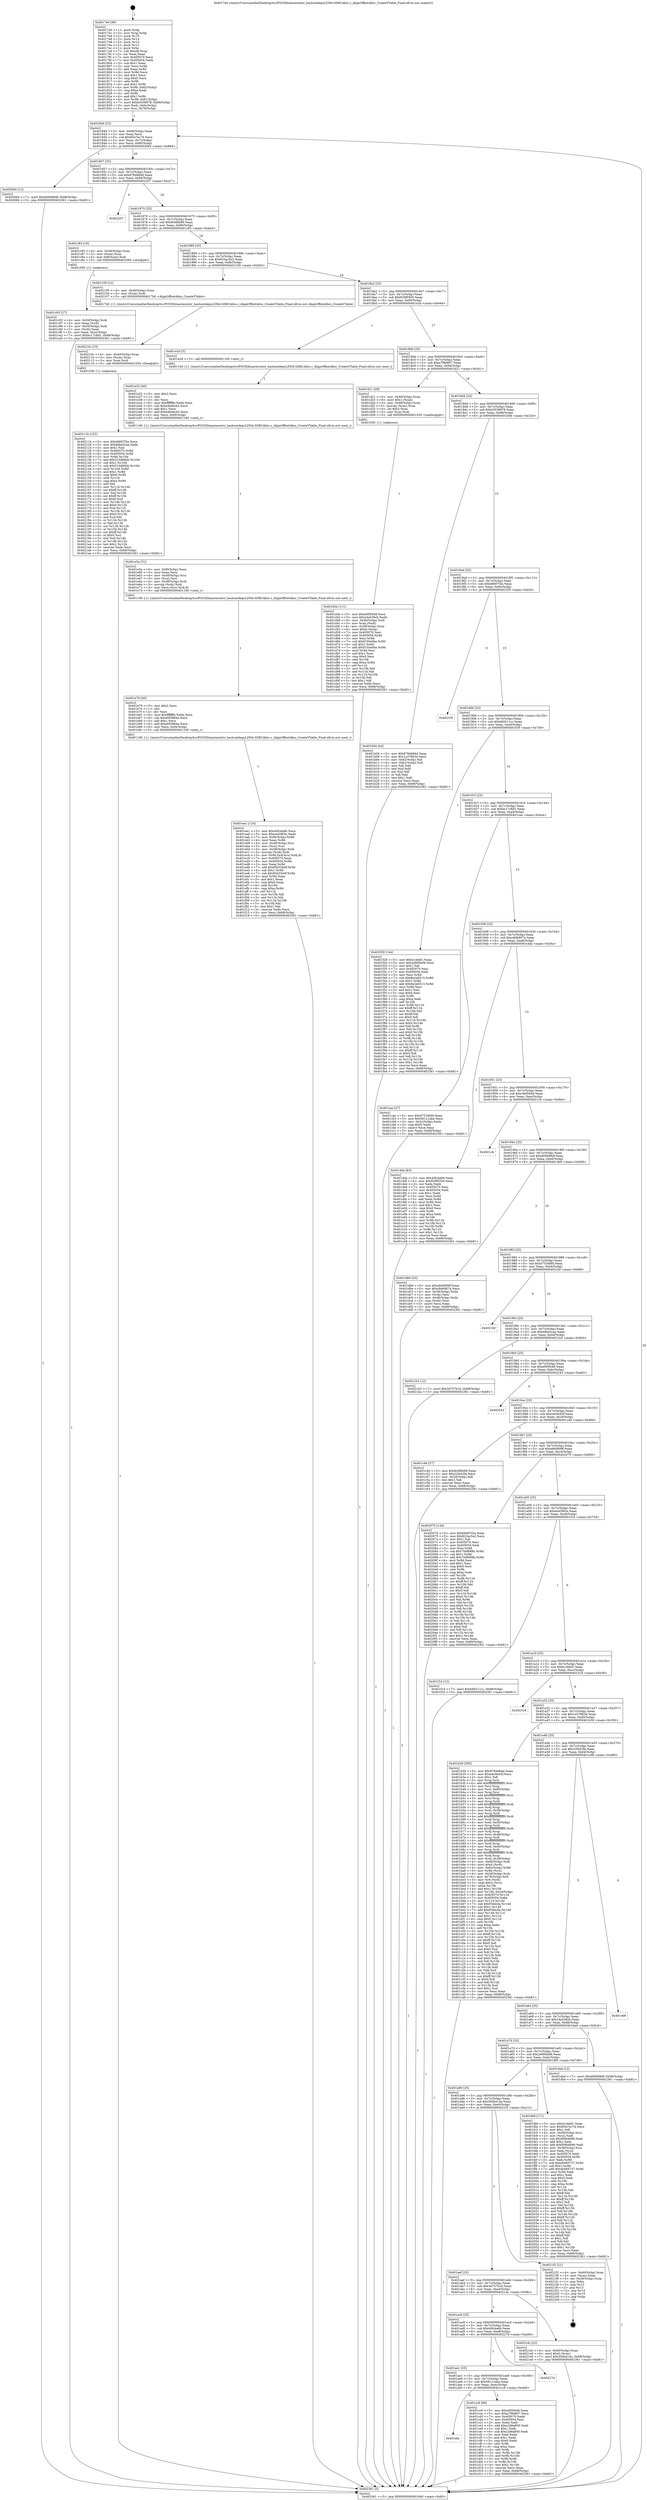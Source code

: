 digraph "0x4017e0" {
  label = "0x4017e0 (/mnt/c/Users/mathe/Desktop/tcc/POCII/binaries/extr_hashcatdepsLZMA-SDKCAlloc.c_AlignOffsetAlloc_CreateVTable_Final-ollvm.out::main(0))"
  labelloc = "t"
  node[shape=record]

  Entry [label="",width=0.3,height=0.3,shape=circle,fillcolor=black,style=filled]
  "0x401840" [label="{
     0x401840 [23]\l
     | [instrs]\l
     &nbsp;&nbsp;0x401840 \<+3\>: mov -0x68(%rbp),%eax\l
     &nbsp;&nbsp;0x401843 \<+2\>: mov %eax,%ecx\l
     &nbsp;&nbsp;0x401845 \<+6\>: sub $0x85e7ec7d,%ecx\l
     &nbsp;&nbsp;0x40184b \<+3\>: mov %eax,-0x7c(%rbp)\l
     &nbsp;&nbsp;0x40184e \<+3\>: mov %ecx,-0x80(%rbp)\l
     &nbsp;&nbsp;0x401851 \<+6\>: je 0000000000402064 \<main+0x884\>\l
  }"]
  "0x402064" [label="{
     0x402064 [12]\l
     | [instrs]\l
     &nbsp;&nbsp;0x402064 \<+7\>: movl $0xd09499df,-0x68(%rbp)\l
     &nbsp;&nbsp;0x40206b \<+5\>: jmp 0000000000402361 \<main+0xb81\>\l
  }"]
  "0x401857" [label="{
     0x401857 [25]\l
     | [instrs]\l
     &nbsp;&nbsp;0x401857 \<+5\>: jmp 000000000040185c \<main+0x7c\>\l
     &nbsp;&nbsp;0x40185c \<+3\>: mov -0x7c(%rbp),%eax\l
     &nbsp;&nbsp;0x40185f \<+5\>: sub $0x8784684d,%eax\l
     &nbsp;&nbsp;0x401864 \<+6\>: mov %eax,-0x84(%rbp)\l
     &nbsp;&nbsp;0x40186a \<+6\>: je 0000000000402207 \<main+0xa27\>\l
  }"]
  Exit [label="",width=0.3,height=0.3,shape=circle,fillcolor=black,style=filled,peripheries=2]
  "0x402207" [label="{
     0x402207\l
  }", style=dashed]
  "0x401870" [label="{
     0x401870 [25]\l
     | [instrs]\l
     &nbsp;&nbsp;0x401870 \<+5\>: jmp 0000000000401875 \<main+0x95\>\l
     &nbsp;&nbsp;0x401875 \<+3\>: mov -0x7c(%rbp),%eax\l
     &nbsp;&nbsp;0x401878 \<+5\>: sub $0x8c08fb99,%eax\l
     &nbsp;&nbsp;0x40187d \<+6\>: mov %eax,-0x88(%rbp)\l
     &nbsp;&nbsp;0x401883 \<+6\>: je 0000000000401c83 \<main+0x4a3\>\l
  }"]
  "0x40211b" [label="{
     0x40211b [152]\l
     | [instrs]\l
     &nbsp;&nbsp;0x40211b \<+5\>: mov $0xb6697f2e,%ecx\l
     &nbsp;&nbsp;0x402120 \<+5\>: mov $0xddbe5caa,%edx\l
     &nbsp;&nbsp;0x402125 \<+3\>: mov $0x1,%sil\l
     &nbsp;&nbsp;0x402128 \<+8\>: mov 0x405070,%r8d\l
     &nbsp;&nbsp;0x402130 \<+8\>: mov 0x405054,%r9d\l
     &nbsp;&nbsp;0x402138 \<+3\>: mov %r8d,%r10d\l
     &nbsp;&nbsp;0x40213b \<+7\>: add $0x510d66bb,%r10d\l
     &nbsp;&nbsp;0x402142 \<+4\>: sub $0x1,%r10d\l
     &nbsp;&nbsp;0x402146 \<+7\>: sub $0x510d66bb,%r10d\l
     &nbsp;&nbsp;0x40214d \<+4\>: imul %r10d,%r8d\l
     &nbsp;&nbsp;0x402151 \<+4\>: and $0x1,%r8d\l
     &nbsp;&nbsp;0x402155 \<+4\>: cmp $0x0,%r8d\l
     &nbsp;&nbsp;0x402159 \<+4\>: sete %r11b\l
     &nbsp;&nbsp;0x40215d \<+4\>: cmp $0xa,%r9d\l
     &nbsp;&nbsp;0x402161 \<+3\>: setl %bl\l
     &nbsp;&nbsp;0x402164 \<+3\>: mov %r11b,%r14b\l
     &nbsp;&nbsp;0x402167 \<+4\>: xor $0xff,%r14b\l
     &nbsp;&nbsp;0x40216b \<+3\>: mov %bl,%r15b\l
     &nbsp;&nbsp;0x40216e \<+4\>: xor $0xff,%r15b\l
     &nbsp;&nbsp;0x402172 \<+4\>: xor $0x0,%sil\l
     &nbsp;&nbsp;0x402176 \<+3\>: mov %r14b,%r12b\l
     &nbsp;&nbsp;0x402179 \<+4\>: and $0x0,%r12b\l
     &nbsp;&nbsp;0x40217d \<+3\>: and %sil,%r11b\l
     &nbsp;&nbsp;0x402180 \<+3\>: mov %r15b,%r13b\l
     &nbsp;&nbsp;0x402183 \<+4\>: and $0x0,%r13b\l
     &nbsp;&nbsp;0x402187 \<+3\>: and %sil,%bl\l
     &nbsp;&nbsp;0x40218a \<+3\>: or %r11b,%r12b\l
     &nbsp;&nbsp;0x40218d \<+3\>: or %bl,%r13b\l
     &nbsp;&nbsp;0x402190 \<+3\>: xor %r13b,%r12b\l
     &nbsp;&nbsp;0x402193 \<+3\>: or %r15b,%r14b\l
     &nbsp;&nbsp;0x402196 \<+4\>: xor $0xff,%r14b\l
     &nbsp;&nbsp;0x40219a \<+4\>: or $0x0,%sil\l
     &nbsp;&nbsp;0x40219e \<+3\>: and %sil,%r14b\l
     &nbsp;&nbsp;0x4021a1 \<+3\>: or %r14b,%r12b\l
     &nbsp;&nbsp;0x4021a4 \<+4\>: test $0x1,%r12b\l
     &nbsp;&nbsp;0x4021a8 \<+3\>: cmovne %edx,%ecx\l
     &nbsp;&nbsp;0x4021ab \<+3\>: mov %ecx,-0x68(%rbp)\l
     &nbsp;&nbsp;0x4021ae \<+5\>: jmp 0000000000402361 \<main+0xb81\>\l
  }"]
  "0x401c83" [label="{
     0x401c83 [16]\l
     | [instrs]\l
     &nbsp;&nbsp;0x401c83 \<+4\>: mov -0x58(%rbp),%rax\l
     &nbsp;&nbsp;0x401c87 \<+3\>: mov (%rax),%rax\l
     &nbsp;&nbsp;0x401c8a \<+4\>: mov 0x8(%rax),%rdi\l
     &nbsp;&nbsp;0x401c8e \<+5\>: call 0000000000401060 \<atoi@plt\>\l
     | [calls]\l
     &nbsp;&nbsp;0x401060 \{1\} (unknown)\l
  }"]
  "0x401889" [label="{
     0x401889 [25]\l
     | [instrs]\l
     &nbsp;&nbsp;0x401889 \<+5\>: jmp 000000000040188e \<main+0xae\>\l
     &nbsp;&nbsp;0x40188e \<+3\>: mov -0x7c(%rbp),%eax\l
     &nbsp;&nbsp;0x401891 \<+5\>: sub $0x922ac5a2,%eax\l
     &nbsp;&nbsp;0x401896 \<+6\>: mov %eax,-0x8c(%rbp)\l
     &nbsp;&nbsp;0x40189c \<+6\>: je 0000000000402100 \<main+0x920\>\l
  }"]
  "0x40210c" [label="{
     0x40210c [15]\l
     | [instrs]\l
     &nbsp;&nbsp;0x40210c \<+4\>: mov -0x40(%rbp),%rax\l
     &nbsp;&nbsp;0x402110 \<+3\>: mov (%rax),%rax\l
     &nbsp;&nbsp;0x402113 \<+3\>: mov %rax,%rdi\l
     &nbsp;&nbsp;0x402116 \<+5\>: call 0000000000401030 \<free@plt\>\l
     | [calls]\l
     &nbsp;&nbsp;0x401030 \{1\} (unknown)\l
  }"]
  "0x402100" [label="{
     0x402100 [12]\l
     | [instrs]\l
     &nbsp;&nbsp;0x402100 \<+4\>: mov -0x40(%rbp),%rax\l
     &nbsp;&nbsp;0x402104 \<+3\>: mov (%rax),%rdi\l
     &nbsp;&nbsp;0x402107 \<+5\>: call 00000000004017b0 \<AlignOffsetAlloc_CreateVTable\>\l
     | [calls]\l
     &nbsp;&nbsp;0x4017b0 \{1\} (/mnt/c/Users/mathe/Desktop/tcc/POCII/binaries/extr_hashcatdepsLZMA-SDKCAlloc.c_AlignOffsetAlloc_CreateVTable_Final-ollvm.out::AlignOffsetAlloc_CreateVTable)\l
  }"]
  "0x4018a2" [label="{
     0x4018a2 [25]\l
     | [instrs]\l
     &nbsp;&nbsp;0x4018a2 \<+5\>: jmp 00000000004018a7 \<main+0xc7\>\l
     &nbsp;&nbsp;0x4018a7 \<+3\>: mov -0x7c(%rbp),%eax\l
     &nbsp;&nbsp;0x4018aa \<+5\>: sub $0x929f0500,%eax\l
     &nbsp;&nbsp;0x4018af \<+6\>: mov %eax,-0x90(%rbp)\l
     &nbsp;&nbsp;0x4018b5 \<+6\>: je 0000000000401e2d \<main+0x64d\>\l
  }"]
  "0x401ea1" [label="{
     0x401ea1 [124]\l
     | [instrs]\l
     &nbsp;&nbsp;0x401ea1 \<+5\>: mov $0x40fc4a66,%ecx\l
     &nbsp;&nbsp;0x401ea6 \<+5\>: mov $0xee45f83e,%edx\l
     &nbsp;&nbsp;0x401eab \<+7\>: mov -0xf4(%rbp),%r8d\l
     &nbsp;&nbsp;0x401eb2 \<+4\>: imul %eax,%r8d\l
     &nbsp;&nbsp;0x401eb6 \<+4\>: mov -0x40(%rbp),%rsi\l
     &nbsp;&nbsp;0x401eba \<+3\>: mov (%rsi),%rsi\l
     &nbsp;&nbsp;0x401ebd \<+4\>: mov -0x38(%rbp),%rdi\l
     &nbsp;&nbsp;0x401ec1 \<+3\>: movslq (%rdi),%rdi\l
     &nbsp;&nbsp;0x401ec4 \<+5\>: mov %r8d,0x4(%rsi,%rdi,8)\l
     &nbsp;&nbsp;0x401ec9 \<+7\>: mov 0x405070,%eax\l
     &nbsp;&nbsp;0x401ed0 \<+8\>: mov 0x405054,%r8d\l
     &nbsp;&nbsp;0x401ed8 \<+3\>: mov %eax,%r9d\l
     &nbsp;&nbsp;0x401edb \<+7\>: add $0x85d33e0f,%r9d\l
     &nbsp;&nbsp;0x401ee2 \<+4\>: sub $0x1,%r9d\l
     &nbsp;&nbsp;0x401ee6 \<+7\>: sub $0x85d33e0f,%r9d\l
     &nbsp;&nbsp;0x401eed \<+4\>: imul %r9d,%eax\l
     &nbsp;&nbsp;0x401ef1 \<+3\>: and $0x1,%eax\l
     &nbsp;&nbsp;0x401ef4 \<+3\>: cmp $0x0,%eax\l
     &nbsp;&nbsp;0x401ef7 \<+4\>: sete %r10b\l
     &nbsp;&nbsp;0x401efb \<+4\>: cmp $0xa,%r8d\l
     &nbsp;&nbsp;0x401eff \<+4\>: setl %r11b\l
     &nbsp;&nbsp;0x401f03 \<+3\>: mov %r10b,%bl\l
     &nbsp;&nbsp;0x401f06 \<+3\>: and %r11b,%bl\l
     &nbsp;&nbsp;0x401f09 \<+3\>: xor %r11b,%r10b\l
     &nbsp;&nbsp;0x401f0c \<+3\>: or %r10b,%bl\l
     &nbsp;&nbsp;0x401f0f \<+3\>: test $0x1,%bl\l
     &nbsp;&nbsp;0x401f12 \<+3\>: cmovne %edx,%ecx\l
     &nbsp;&nbsp;0x401f15 \<+3\>: mov %ecx,-0x68(%rbp)\l
     &nbsp;&nbsp;0x401f18 \<+5\>: jmp 0000000000402361 \<main+0xb81\>\l
  }"]
  "0x401e2d" [label="{
     0x401e2d [5]\l
     | [instrs]\l
     &nbsp;&nbsp;0x401e2d \<+5\>: call 0000000000401160 \<next_i\>\l
     | [calls]\l
     &nbsp;&nbsp;0x401160 \{1\} (/mnt/c/Users/mathe/Desktop/tcc/POCII/binaries/extr_hashcatdepsLZMA-SDKCAlloc.c_AlignOffsetAlloc_CreateVTable_Final-ollvm.out::next_i)\l
  }"]
  "0x4018bb" [label="{
     0x4018bb [25]\l
     | [instrs]\l
     &nbsp;&nbsp;0x4018bb \<+5\>: jmp 00000000004018c0 \<main+0xe0\>\l
     &nbsp;&nbsp;0x4018c0 \<+3\>: mov -0x7c(%rbp),%eax\l
     &nbsp;&nbsp;0x4018c3 \<+5\>: sub $0xa7f9d807,%eax\l
     &nbsp;&nbsp;0x4018c8 \<+6\>: mov %eax,-0x94(%rbp)\l
     &nbsp;&nbsp;0x4018ce \<+6\>: je 0000000000401d21 \<main+0x541\>\l
  }"]
  "0x401e79" [label="{
     0x401e79 [40]\l
     | [instrs]\l
     &nbsp;&nbsp;0x401e79 \<+5\>: mov $0x2,%ecx\l
     &nbsp;&nbsp;0x401e7e \<+1\>: cltd\l
     &nbsp;&nbsp;0x401e7f \<+2\>: idiv %ecx\l
     &nbsp;&nbsp;0x401e81 \<+6\>: imul $0xfffffffe,%edx,%ecx\l
     &nbsp;&nbsp;0x401e87 \<+6\>: sub $0xef45984a,%ecx\l
     &nbsp;&nbsp;0x401e8d \<+3\>: add $0x1,%ecx\l
     &nbsp;&nbsp;0x401e90 \<+6\>: add $0xef45984a,%ecx\l
     &nbsp;&nbsp;0x401e96 \<+6\>: mov %ecx,-0xf4(%rbp)\l
     &nbsp;&nbsp;0x401e9c \<+5\>: call 0000000000401160 \<next_i\>\l
     | [calls]\l
     &nbsp;&nbsp;0x401160 \{1\} (/mnt/c/Users/mathe/Desktop/tcc/POCII/binaries/extr_hashcatdepsLZMA-SDKCAlloc.c_AlignOffsetAlloc_CreateVTable_Final-ollvm.out::next_i)\l
  }"]
  "0x401d21" [label="{
     0x401d21 [29]\l
     | [instrs]\l
     &nbsp;&nbsp;0x401d21 \<+4\>: mov -0x48(%rbp),%rax\l
     &nbsp;&nbsp;0x401d25 \<+6\>: movl $0x1,(%rax)\l
     &nbsp;&nbsp;0x401d2b \<+4\>: mov -0x48(%rbp),%rax\l
     &nbsp;&nbsp;0x401d2f \<+3\>: movslq (%rax),%rax\l
     &nbsp;&nbsp;0x401d32 \<+4\>: shl $0x3,%rax\l
     &nbsp;&nbsp;0x401d36 \<+3\>: mov %rax,%rdi\l
     &nbsp;&nbsp;0x401d39 \<+5\>: call 0000000000401050 \<malloc@plt\>\l
     | [calls]\l
     &nbsp;&nbsp;0x401050 \{1\} (unknown)\l
  }"]
  "0x4018d4" [label="{
     0x4018d4 [25]\l
     | [instrs]\l
     &nbsp;&nbsp;0x4018d4 \<+5\>: jmp 00000000004018d9 \<main+0xf9\>\l
     &nbsp;&nbsp;0x4018d9 \<+3\>: mov -0x7c(%rbp),%eax\l
     &nbsp;&nbsp;0x4018dc \<+5\>: sub $0xb3039978,%eax\l
     &nbsp;&nbsp;0x4018e1 \<+6\>: mov %eax,-0x98(%rbp)\l
     &nbsp;&nbsp;0x4018e7 \<+6\>: je 0000000000401b04 \<main+0x324\>\l
  }"]
  "0x401e5a" [label="{
     0x401e5a [31]\l
     | [instrs]\l
     &nbsp;&nbsp;0x401e5a \<+6\>: mov -0xf0(%rbp),%ecx\l
     &nbsp;&nbsp;0x401e60 \<+3\>: imul %eax,%ecx\l
     &nbsp;&nbsp;0x401e63 \<+4\>: mov -0x40(%rbp),%rsi\l
     &nbsp;&nbsp;0x401e67 \<+3\>: mov (%rsi),%rsi\l
     &nbsp;&nbsp;0x401e6a \<+4\>: mov -0x38(%rbp),%rdi\l
     &nbsp;&nbsp;0x401e6e \<+3\>: movslq (%rdi),%rdi\l
     &nbsp;&nbsp;0x401e71 \<+3\>: mov %ecx,(%rsi,%rdi,8)\l
     &nbsp;&nbsp;0x401e74 \<+5\>: call 0000000000401160 \<next_i\>\l
     | [calls]\l
     &nbsp;&nbsp;0x401160 \{1\} (/mnt/c/Users/mathe/Desktop/tcc/POCII/binaries/extr_hashcatdepsLZMA-SDKCAlloc.c_AlignOffsetAlloc_CreateVTable_Final-ollvm.out::next_i)\l
  }"]
  "0x401b04" [label="{
     0x401b04 [44]\l
     | [instrs]\l
     &nbsp;&nbsp;0x401b04 \<+5\>: mov $0x8784684d,%eax\l
     &nbsp;&nbsp;0x401b09 \<+5\>: mov $0x1a37863d,%ecx\l
     &nbsp;&nbsp;0x401b0e \<+3\>: mov -0x62(%rbp),%dl\l
     &nbsp;&nbsp;0x401b11 \<+4\>: mov -0x61(%rbp),%sil\l
     &nbsp;&nbsp;0x401b15 \<+3\>: mov %dl,%dil\l
     &nbsp;&nbsp;0x401b18 \<+3\>: and %sil,%dil\l
     &nbsp;&nbsp;0x401b1b \<+3\>: xor %sil,%dl\l
     &nbsp;&nbsp;0x401b1e \<+3\>: or %dl,%dil\l
     &nbsp;&nbsp;0x401b21 \<+4\>: test $0x1,%dil\l
     &nbsp;&nbsp;0x401b25 \<+3\>: cmovne %ecx,%eax\l
     &nbsp;&nbsp;0x401b28 \<+3\>: mov %eax,-0x68(%rbp)\l
     &nbsp;&nbsp;0x401b2b \<+5\>: jmp 0000000000402361 \<main+0xb81\>\l
  }"]
  "0x4018ed" [label="{
     0x4018ed [25]\l
     | [instrs]\l
     &nbsp;&nbsp;0x4018ed \<+5\>: jmp 00000000004018f2 \<main+0x112\>\l
     &nbsp;&nbsp;0x4018f2 \<+3\>: mov -0x7c(%rbp),%eax\l
     &nbsp;&nbsp;0x4018f5 \<+5\>: sub $0xb6697f2e,%eax\l
     &nbsp;&nbsp;0x4018fa \<+6\>: mov %eax,-0x9c(%rbp)\l
     &nbsp;&nbsp;0x401900 \<+6\>: je 000000000040233f \<main+0xb5f\>\l
  }"]
  "0x402361" [label="{
     0x402361 [5]\l
     | [instrs]\l
     &nbsp;&nbsp;0x402361 \<+5\>: jmp 0000000000401840 \<main+0x60\>\l
  }"]
  "0x4017e0" [label="{
     0x4017e0 [96]\l
     | [instrs]\l
     &nbsp;&nbsp;0x4017e0 \<+1\>: push %rbp\l
     &nbsp;&nbsp;0x4017e1 \<+3\>: mov %rsp,%rbp\l
     &nbsp;&nbsp;0x4017e4 \<+2\>: push %r15\l
     &nbsp;&nbsp;0x4017e6 \<+2\>: push %r14\l
     &nbsp;&nbsp;0x4017e8 \<+2\>: push %r13\l
     &nbsp;&nbsp;0x4017ea \<+2\>: push %r12\l
     &nbsp;&nbsp;0x4017ec \<+1\>: push %rbx\l
     &nbsp;&nbsp;0x4017ed \<+7\>: sub $0xd8,%rsp\l
     &nbsp;&nbsp;0x4017f4 \<+2\>: xor %eax,%eax\l
     &nbsp;&nbsp;0x4017f6 \<+7\>: mov 0x405070,%ecx\l
     &nbsp;&nbsp;0x4017fd \<+7\>: mov 0x405054,%edx\l
     &nbsp;&nbsp;0x401804 \<+3\>: sub $0x1,%eax\l
     &nbsp;&nbsp;0x401807 \<+3\>: mov %ecx,%r8d\l
     &nbsp;&nbsp;0x40180a \<+3\>: add %eax,%r8d\l
     &nbsp;&nbsp;0x40180d \<+4\>: imul %r8d,%ecx\l
     &nbsp;&nbsp;0x401811 \<+3\>: and $0x1,%ecx\l
     &nbsp;&nbsp;0x401814 \<+3\>: cmp $0x0,%ecx\l
     &nbsp;&nbsp;0x401817 \<+4\>: sete %r9b\l
     &nbsp;&nbsp;0x40181b \<+4\>: and $0x1,%r9b\l
     &nbsp;&nbsp;0x40181f \<+4\>: mov %r9b,-0x62(%rbp)\l
     &nbsp;&nbsp;0x401823 \<+3\>: cmp $0xa,%edx\l
     &nbsp;&nbsp;0x401826 \<+4\>: setl %r9b\l
     &nbsp;&nbsp;0x40182a \<+4\>: and $0x1,%r9b\l
     &nbsp;&nbsp;0x40182e \<+4\>: mov %r9b,-0x61(%rbp)\l
     &nbsp;&nbsp;0x401832 \<+7\>: movl $0xb3039978,-0x68(%rbp)\l
     &nbsp;&nbsp;0x401839 \<+3\>: mov %edi,-0x6c(%rbp)\l
     &nbsp;&nbsp;0x40183c \<+4\>: mov %rsi,-0x78(%rbp)\l
  }"]
  "0x401e32" [label="{
     0x401e32 [40]\l
     | [instrs]\l
     &nbsp;&nbsp;0x401e32 \<+5\>: mov $0x2,%ecx\l
     &nbsp;&nbsp;0x401e37 \<+1\>: cltd\l
     &nbsp;&nbsp;0x401e38 \<+2\>: idiv %ecx\l
     &nbsp;&nbsp;0x401e3a \<+6\>: imul $0xfffffffe,%edx,%ecx\l
     &nbsp;&nbsp;0x401e40 \<+6\>: sub $0xe4bebcb3,%ecx\l
     &nbsp;&nbsp;0x401e46 \<+3\>: add $0x1,%ecx\l
     &nbsp;&nbsp;0x401e49 \<+6\>: add $0xe4bebcb3,%ecx\l
     &nbsp;&nbsp;0x401e4f \<+6\>: mov %ecx,-0xf0(%rbp)\l
     &nbsp;&nbsp;0x401e55 \<+5\>: call 0000000000401160 \<next_i\>\l
     | [calls]\l
     &nbsp;&nbsp;0x401160 \{1\} (/mnt/c/Users/mathe/Desktop/tcc/POCII/binaries/extr_hashcatdepsLZMA-SDKCAlloc.c_AlignOffsetAlloc_CreateVTable_Final-ollvm.out::next_i)\l
  }"]
  "0x40233f" [label="{
     0x40233f\l
  }", style=dashed]
  "0x401906" [label="{
     0x401906 [25]\l
     | [instrs]\l
     &nbsp;&nbsp;0x401906 \<+5\>: jmp 000000000040190b \<main+0x12b\>\l
     &nbsp;&nbsp;0x40190b \<+3\>: mov -0x7c(%rbp),%eax\l
     &nbsp;&nbsp;0x40190e \<+5\>: sub $0xb84511cc,%eax\l
     &nbsp;&nbsp;0x401913 \<+6\>: mov %eax,-0xa0(%rbp)\l
     &nbsp;&nbsp;0x401919 \<+6\>: je 0000000000401f29 \<main+0x749\>\l
  }"]
  "0x401d3e" [label="{
     0x401d3e [111]\l
     | [instrs]\l
     &nbsp;&nbsp;0x401d3e \<+5\>: mov $0xe0f5f448,%ecx\l
     &nbsp;&nbsp;0x401d43 \<+5\>: mov $0x24a536cb,%edx\l
     &nbsp;&nbsp;0x401d48 \<+4\>: mov -0x40(%rbp),%rdi\l
     &nbsp;&nbsp;0x401d4c \<+3\>: mov %rax,(%rdi)\l
     &nbsp;&nbsp;0x401d4f \<+4\>: mov -0x38(%rbp),%rax\l
     &nbsp;&nbsp;0x401d53 \<+6\>: movl $0x0,(%rax)\l
     &nbsp;&nbsp;0x401d59 \<+7\>: mov 0x405070,%esi\l
     &nbsp;&nbsp;0x401d60 \<+8\>: mov 0x405054,%r8d\l
     &nbsp;&nbsp;0x401d68 \<+3\>: mov %esi,%r9d\l
     &nbsp;&nbsp;0x401d6b \<+7\>: sub $0xf150e0be,%r9d\l
     &nbsp;&nbsp;0x401d72 \<+4\>: sub $0x1,%r9d\l
     &nbsp;&nbsp;0x401d76 \<+7\>: add $0xf150e0be,%r9d\l
     &nbsp;&nbsp;0x401d7d \<+4\>: imul %r9d,%esi\l
     &nbsp;&nbsp;0x401d81 \<+3\>: and $0x1,%esi\l
     &nbsp;&nbsp;0x401d84 \<+3\>: cmp $0x0,%esi\l
     &nbsp;&nbsp;0x401d87 \<+4\>: sete %r10b\l
     &nbsp;&nbsp;0x401d8b \<+4\>: cmp $0xa,%r8d\l
     &nbsp;&nbsp;0x401d8f \<+4\>: setl %r11b\l
     &nbsp;&nbsp;0x401d93 \<+3\>: mov %r10b,%bl\l
     &nbsp;&nbsp;0x401d96 \<+3\>: and %r11b,%bl\l
     &nbsp;&nbsp;0x401d99 \<+3\>: xor %r11b,%r10b\l
     &nbsp;&nbsp;0x401d9c \<+3\>: or %r10b,%bl\l
     &nbsp;&nbsp;0x401d9f \<+3\>: test $0x1,%bl\l
     &nbsp;&nbsp;0x401da2 \<+3\>: cmovne %edx,%ecx\l
     &nbsp;&nbsp;0x401da5 \<+3\>: mov %ecx,-0x68(%rbp)\l
     &nbsp;&nbsp;0x401da8 \<+5\>: jmp 0000000000402361 \<main+0xb81\>\l
  }"]
  "0x401f29" [label="{
     0x401f29 [144]\l
     | [instrs]\l
     &nbsp;&nbsp;0x401f29 \<+5\>: mov $0xb1debf1,%eax\l
     &nbsp;&nbsp;0x401f2e \<+5\>: mov $0x2e995bd9,%ecx\l
     &nbsp;&nbsp;0x401f33 \<+2\>: mov $0x1,%dl\l
     &nbsp;&nbsp;0x401f35 \<+7\>: mov 0x405070,%esi\l
     &nbsp;&nbsp;0x401f3c \<+7\>: mov 0x405054,%edi\l
     &nbsp;&nbsp;0x401f43 \<+3\>: mov %esi,%r8d\l
     &nbsp;&nbsp;0x401f46 \<+7\>: sub $0x8e2a6513,%r8d\l
     &nbsp;&nbsp;0x401f4d \<+4\>: sub $0x1,%r8d\l
     &nbsp;&nbsp;0x401f51 \<+7\>: add $0x8e2a6513,%r8d\l
     &nbsp;&nbsp;0x401f58 \<+4\>: imul %r8d,%esi\l
     &nbsp;&nbsp;0x401f5c \<+3\>: and $0x1,%esi\l
     &nbsp;&nbsp;0x401f5f \<+3\>: cmp $0x0,%esi\l
     &nbsp;&nbsp;0x401f62 \<+4\>: sete %r9b\l
     &nbsp;&nbsp;0x401f66 \<+3\>: cmp $0xa,%edi\l
     &nbsp;&nbsp;0x401f69 \<+4\>: setl %r10b\l
     &nbsp;&nbsp;0x401f6d \<+3\>: mov %r9b,%r11b\l
     &nbsp;&nbsp;0x401f70 \<+4\>: xor $0xff,%r11b\l
     &nbsp;&nbsp;0x401f74 \<+3\>: mov %r10b,%bl\l
     &nbsp;&nbsp;0x401f77 \<+3\>: xor $0xff,%bl\l
     &nbsp;&nbsp;0x401f7a \<+3\>: xor $0x0,%dl\l
     &nbsp;&nbsp;0x401f7d \<+3\>: mov %r11b,%r14b\l
     &nbsp;&nbsp;0x401f80 \<+4\>: and $0x0,%r14b\l
     &nbsp;&nbsp;0x401f84 \<+3\>: and %dl,%r9b\l
     &nbsp;&nbsp;0x401f87 \<+3\>: mov %bl,%r15b\l
     &nbsp;&nbsp;0x401f8a \<+4\>: and $0x0,%r15b\l
     &nbsp;&nbsp;0x401f8e \<+3\>: and %dl,%r10b\l
     &nbsp;&nbsp;0x401f91 \<+3\>: or %r9b,%r14b\l
     &nbsp;&nbsp;0x401f94 \<+3\>: or %r10b,%r15b\l
     &nbsp;&nbsp;0x401f97 \<+3\>: xor %r15b,%r14b\l
     &nbsp;&nbsp;0x401f9a \<+3\>: or %bl,%r11b\l
     &nbsp;&nbsp;0x401f9d \<+4\>: xor $0xff,%r11b\l
     &nbsp;&nbsp;0x401fa1 \<+3\>: or $0x0,%dl\l
     &nbsp;&nbsp;0x401fa4 \<+3\>: and %dl,%r11b\l
     &nbsp;&nbsp;0x401fa7 \<+3\>: or %r11b,%r14b\l
     &nbsp;&nbsp;0x401faa \<+4\>: test $0x1,%r14b\l
     &nbsp;&nbsp;0x401fae \<+3\>: cmovne %ecx,%eax\l
     &nbsp;&nbsp;0x401fb1 \<+3\>: mov %eax,-0x68(%rbp)\l
     &nbsp;&nbsp;0x401fb4 \<+5\>: jmp 0000000000402361 \<main+0xb81\>\l
  }"]
  "0x40191f" [label="{
     0x40191f [25]\l
     | [instrs]\l
     &nbsp;&nbsp;0x40191f \<+5\>: jmp 0000000000401924 \<main+0x144\>\l
     &nbsp;&nbsp;0x401924 \<+3\>: mov -0x7c(%rbp),%eax\l
     &nbsp;&nbsp;0x401927 \<+5\>: sub $0xbc17c8d1,%eax\l
     &nbsp;&nbsp;0x40192c \<+6\>: mov %eax,-0xa4(%rbp)\l
     &nbsp;&nbsp;0x401932 \<+6\>: je 0000000000401cae \<main+0x4ce\>\l
  }"]
  "0x401afa" [label="{
     0x401afa\l
  }", style=dashed]
  "0x401cae" [label="{
     0x401cae [27]\l
     | [instrs]\l
     &nbsp;&nbsp;0x401cae \<+5\>: mov $0xd75346fd,%eax\l
     &nbsp;&nbsp;0x401cb3 \<+5\>: mov $0x58121aba,%ecx\l
     &nbsp;&nbsp;0x401cb8 \<+3\>: mov -0x2c(%rbp),%edx\l
     &nbsp;&nbsp;0x401cbb \<+3\>: cmp $0x0,%edx\l
     &nbsp;&nbsp;0x401cbe \<+3\>: cmove %ecx,%eax\l
     &nbsp;&nbsp;0x401cc1 \<+3\>: mov %eax,-0x68(%rbp)\l
     &nbsp;&nbsp;0x401cc4 \<+5\>: jmp 0000000000402361 \<main+0xb81\>\l
  }"]
  "0x401938" [label="{
     0x401938 [25]\l
     | [instrs]\l
     &nbsp;&nbsp;0x401938 \<+5\>: jmp 000000000040193d \<main+0x15d\>\l
     &nbsp;&nbsp;0x40193d \<+3\>: mov -0x7c(%rbp),%eax\l
     &nbsp;&nbsp;0x401940 \<+5\>: sub $0xc8d6907a,%eax\l
     &nbsp;&nbsp;0x401945 \<+6\>: mov %eax,-0xa8(%rbp)\l
     &nbsp;&nbsp;0x40194b \<+6\>: je 0000000000401dda \<main+0x5fa\>\l
  }"]
  "0x401cc9" [label="{
     0x401cc9 [88]\l
     | [instrs]\l
     &nbsp;&nbsp;0x401cc9 \<+5\>: mov $0xe0f5f448,%eax\l
     &nbsp;&nbsp;0x401cce \<+5\>: mov $0xa7f9d807,%ecx\l
     &nbsp;&nbsp;0x401cd3 \<+7\>: mov 0x405070,%edx\l
     &nbsp;&nbsp;0x401cda \<+7\>: mov 0x405054,%esi\l
     &nbsp;&nbsp;0x401ce1 \<+2\>: mov %edx,%edi\l
     &nbsp;&nbsp;0x401ce3 \<+6\>: add $0xc2d6a850,%edi\l
     &nbsp;&nbsp;0x401ce9 \<+3\>: sub $0x1,%edi\l
     &nbsp;&nbsp;0x401cec \<+6\>: sub $0xc2d6a850,%edi\l
     &nbsp;&nbsp;0x401cf2 \<+3\>: imul %edi,%edx\l
     &nbsp;&nbsp;0x401cf5 \<+3\>: and $0x1,%edx\l
     &nbsp;&nbsp;0x401cf8 \<+3\>: cmp $0x0,%edx\l
     &nbsp;&nbsp;0x401cfb \<+4\>: sete %r8b\l
     &nbsp;&nbsp;0x401cff \<+3\>: cmp $0xa,%esi\l
     &nbsp;&nbsp;0x401d02 \<+4\>: setl %r9b\l
     &nbsp;&nbsp;0x401d06 \<+3\>: mov %r8b,%r10b\l
     &nbsp;&nbsp;0x401d09 \<+3\>: and %r9b,%r10b\l
     &nbsp;&nbsp;0x401d0c \<+3\>: xor %r9b,%r8b\l
     &nbsp;&nbsp;0x401d0f \<+3\>: or %r8b,%r10b\l
     &nbsp;&nbsp;0x401d12 \<+4\>: test $0x1,%r10b\l
     &nbsp;&nbsp;0x401d16 \<+3\>: cmovne %ecx,%eax\l
     &nbsp;&nbsp;0x401d19 \<+3\>: mov %eax,-0x68(%rbp)\l
     &nbsp;&nbsp;0x401d1c \<+5\>: jmp 0000000000402361 \<main+0xb81\>\l
  }"]
  "0x401dda" [label="{
     0x401dda [83]\l
     | [instrs]\l
     &nbsp;&nbsp;0x401dda \<+5\>: mov $0x40fc4a66,%eax\l
     &nbsp;&nbsp;0x401ddf \<+5\>: mov $0x929f0500,%ecx\l
     &nbsp;&nbsp;0x401de4 \<+2\>: xor %edx,%edx\l
     &nbsp;&nbsp;0x401de6 \<+7\>: mov 0x405070,%esi\l
     &nbsp;&nbsp;0x401ded \<+7\>: mov 0x405054,%edi\l
     &nbsp;&nbsp;0x401df4 \<+3\>: sub $0x1,%edx\l
     &nbsp;&nbsp;0x401df7 \<+3\>: mov %esi,%r8d\l
     &nbsp;&nbsp;0x401dfa \<+3\>: add %edx,%r8d\l
     &nbsp;&nbsp;0x401dfd \<+4\>: imul %r8d,%esi\l
     &nbsp;&nbsp;0x401e01 \<+3\>: and $0x1,%esi\l
     &nbsp;&nbsp;0x401e04 \<+3\>: cmp $0x0,%esi\l
     &nbsp;&nbsp;0x401e07 \<+4\>: sete %r9b\l
     &nbsp;&nbsp;0x401e0b \<+3\>: cmp $0xa,%edi\l
     &nbsp;&nbsp;0x401e0e \<+4\>: setl %r10b\l
     &nbsp;&nbsp;0x401e12 \<+3\>: mov %r9b,%r11b\l
     &nbsp;&nbsp;0x401e15 \<+3\>: and %r10b,%r11b\l
     &nbsp;&nbsp;0x401e18 \<+3\>: xor %r10b,%r9b\l
     &nbsp;&nbsp;0x401e1b \<+3\>: or %r9b,%r11b\l
     &nbsp;&nbsp;0x401e1e \<+4\>: test $0x1,%r11b\l
     &nbsp;&nbsp;0x401e22 \<+3\>: cmovne %ecx,%eax\l
     &nbsp;&nbsp;0x401e25 \<+3\>: mov %eax,-0x68(%rbp)\l
     &nbsp;&nbsp;0x401e28 \<+5\>: jmp 0000000000402361 \<main+0xb81\>\l
  }"]
  "0x401951" [label="{
     0x401951 [25]\l
     | [instrs]\l
     &nbsp;&nbsp;0x401951 \<+5\>: jmp 0000000000401956 \<main+0x176\>\l
     &nbsp;&nbsp;0x401956 \<+3\>: mov -0x7c(%rbp),%eax\l
     &nbsp;&nbsp;0x401959 \<+5\>: sub $0xc9ef0d4d,%eax\l
     &nbsp;&nbsp;0x40195e \<+6\>: mov %eax,-0xac(%rbp)\l
     &nbsp;&nbsp;0x401964 \<+6\>: je 00000000004021cb \<main+0x9eb\>\l
  }"]
  "0x401ae1" [label="{
     0x401ae1 [25]\l
     | [instrs]\l
     &nbsp;&nbsp;0x401ae1 \<+5\>: jmp 0000000000401ae6 \<main+0x306\>\l
     &nbsp;&nbsp;0x401ae6 \<+3\>: mov -0x7c(%rbp),%eax\l
     &nbsp;&nbsp;0x401ae9 \<+5\>: sub $0x58121aba,%eax\l
     &nbsp;&nbsp;0x401aee \<+6\>: mov %eax,-0xec(%rbp)\l
     &nbsp;&nbsp;0x401af4 \<+6\>: je 0000000000401cc9 \<main+0x4e9\>\l
  }"]
  "0x4021cb" [label="{
     0x4021cb\l
  }", style=dashed]
  "0x40196a" [label="{
     0x40196a [25]\l
     | [instrs]\l
     &nbsp;&nbsp;0x40196a \<+5\>: jmp 000000000040196f \<main+0x18f\>\l
     &nbsp;&nbsp;0x40196f \<+3\>: mov -0x7c(%rbp),%eax\l
     &nbsp;&nbsp;0x401972 \<+5\>: sub $0xd09499df,%eax\l
     &nbsp;&nbsp;0x401977 \<+6\>: mov %eax,-0xb0(%rbp)\l
     &nbsp;&nbsp;0x40197d \<+6\>: je 0000000000401db9 \<main+0x5d9\>\l
  }"]
  "0x40227d" [label="{
     0x40227d\l
  }", style=dashed]
  "0x401db9" [label="{
     0x401db9 [33]\l
     | [instrs]\l
     &nbsp;&nbsp;0x401db9 \<+5\>: mov $0xeb60899f,%eax\l
     &nbsp;&nbsp;0x401dbe \<+5\>: mov $0xc8d6907a,%ecx\l
     &nbsp;&nbsp;0x401dc3 \<+4\>: mov -0x38(%rbp),%rdx\l
     &nbsp;&nbsp;0x401dc7 \<+2\>: mov (%rdx),%esi\l
     &nbsp;&nbsp;0x401dc9 \<+4\>: mov -0x48(%rbp),%rdx\l
     &nbsp;&nbsp;0x401dcd \<+2\>: cmp (%rdx),%esi\l
     &nbsp;&nbsp;0x401dcf \<+3\>: cmovl %ecx,%eax\l
     &nbsp;&nbsp;0x401dd2 \<+3\>: mov %eax,-0x68(%rbp)\l
     &nbsp;&nbsp;0x401dd5 \<+5\>: jmp 0000000000402361 \<main+0xb81\>\l
  }"]
  "0x401983" [label="{
     0x401983 [25]\l
     | [instrs]\l
     &nbsp;&nbsp;0x401983 \<+5\>: jmp 0000000000401988 \<main+0x1a8\>\l
     &nbsp;&nbsp;0x401988 \<+3\>: mov -0x7c(%rbp),%eax\l
     &nbsp;&nbsp;0x40198b \<+5\>: sub $0xd75346fd,%eax\l
     &nbsp;&nbsp;0x401990 \<+6\>: mov %eax,-0xb4(%rbp)\l
     &nbsp;&nbsp;0x401996 \<+6\>: je 00000000004021bf \<main+0x9df\>\l
  }"]
  "0x401ac8" [label="{
     0x401ac8 [25]\l
     | [instrs]\l
     &nbsp;&nbsp;0x401ac8 \<+5\>: jmp 0000000000401acd \<main+0x2ed\>\l
     &nbsp;&nbsp;0x401acd \<+3\>: mov -0x7c(%rbp),%eax\l
     &nbsp;&nbsp;0x401ad0 \<+5\>: sub $0x40fc4a66,%eax\l
     &nbsp;&nbsp;0x401ad5 \<+6\>: mov %eax,-0xe8(%rbp)\l
     &nbsp;&nbsp;0x401adb \<+6\>: je 000000000040227d \<main+0xa9d\>\l
  }"]
  "0x4021bf" [label="{
     0x4021bf\l
  }", style=dashed]
  "0x40199c" [label="{
     0x40199c [25]\l
     | [instrs]\l
     &nbsp;&nbsp;0x40199c \<+5\>: jmp 00000000004019a1 \<main+0x1c1\>\l
     &nbsp;&nbsp;0x4019a1 \<+3\>: mov -0x7c(%rbp),%eax\l
     &nbsp;&nbsp;0x4019a4 \<+5\>: sub $0xddbe5caa,%eax\l
     &nbsp;&nbsp;0x4019a9 \<+6\>: mov %eax,-0xb8(%rbp)\l
     &nbsp;&nbsp;0x4019af \<+6\>: je 00000000004021b3 \<main+0x9d3\>\l
  }"]
  "0x4021dc" [label="{
     0x4021dc [22]\l
     | [instrs]\l
     &nbsp;&nbsp;0x4021dc \<+4\>: mov -0x60(%rbp),%rax\l
     &nbsp;&nbsp;0x4021e0 \<+6\>: movl $0x0,(%rax)\l
     &nbsp;&nbsp;0x4021e6 \<+7\>: movl $0x304b414a,-0x68(%rbp)\l
     &nbsp;&nbsp;0x4021ed \<+5\>: jmp 0000000000402361 \<main+0xb81\>\l
  }"]
  "0x4021b3" [label="{
     0x4021b3 [12]\l
     | [instrs]\l
     &nbsp;&nbsp;0x4021b3 \<+7\>: movl $0x3d757b16,-0x68(%rbp)\l
     &nbsp;&nbsp;0x4021ba \<+5\>: jmp 0000000000402361 \<main+0xb81\>\l
  }"]
  "0x4019b5" [label="{
     0x4019b5 [25]\l
     | [instrs]\l
     &nbsp;&nbsp;0x4019b5 \<+5\>: jmp 00000000004019ba \<main+0x1da\>\l
     &nbsp;&nbsp;0x4019ba \<+3\>: mov -0x7c(%rbp),%eax\l
     &nbsp;&nbsp;0x4019bd \<+5\>: sub $0xe0f5f448,%eax\l
     &nbsp;&nbsp;0x4019c2 \<+6\>: mov %eax,-0xbc(%rbp)\l
     &nbsp;&nbsp;0x4019c8 \<+6\>: je 0000000000402243 \<main+0xa63\>\l
  }"]
  "0x401aaf" [label="{
     0x401aaf [25]\l
     | [instrs]\l
     &nbsp;&nbsp;0x401aaf \<+5\>: jmp 0000000000401ab4 \<main+0x2d4\>\l
     &nbsp;&nbsp;0x401ab4 \<+3\>: mov -0x7c(%rbp),%eax\l
     &nbsp;&nbsp;0x401ab7 \<+5\>: sub $0x3d757b16,%eax\l
     &nbsp;&nbsp;0x401abc \<+6\>: mov %eax,-0xe4(%rbp)\l
     &nbsp;&nbsp;0x401ac2 \<+6\>: je 00000000004021dc \<main+0x9fc\>\l
  }"]
  "0x402243" [label="{
     0x402243\l
  }", style=dashed]
  "0x4019ce" [label="{
     0x4019ce [25]\l
     | [instrs]\l
     &nbsp;&nbsp;0x4019ce \<+5\>: jmp 00000000004019d3 \<main+0x1f3\>\l
     &nbsp;&nbsp;0x4019d3 \<+3\>: mov -0x7c(%rbp),%eax\l
     &nbsp;&nbsp;0x4019d6 \<+5\>: sub $0xe4c9e43f,%eax\l
     &nbsp;&nbsp;0x4019db \<+6\>: mov %eax,-0xc0(%rbp)\l
     &nbsp;&nbsp;0x4019e1 \<+6\>: je 0000000000401c4d \<main+0x46d\>\l
  }"]
  "0x4021f2" [label="{
     0x4021f2 [21]\l
     | [instrs]\l
     &nbsp;&nbsp;0x4021f2 \<+4\>: mov -0x60(%rbp),%rax\l
     &nbsp;&nbsp;0x4021f6 \<+2\>: mov (%rax),%eax\l
     &nbsp;&nbsp;0x4021f8 \<+4\>: lea -0x28(%rbp),%rsp\l
     &nbsp;&nbsp;0x4021fc \<+1\>: pop %rbx\l
     &nbsp;&nbsp;0x4021fd \<+2\>: pop %r12\l
     &nbsp;&nbsp;0x4021ff \<+2\>: pop %r13\l
     &nbsp;&nbsp;0x402201 \<+2\>: pop %r14\l
     &nbsp;&nbsp;0x402203 \<+2\>: pop %r15\l
     &nbsp;&nbsp;0x402205 \<+1\>: pop %rbp\l
     &nbsp;&nbsp;0x402206 \<+1\>: ret\l
  }"]
  "0x401c4d" [label="{
     0x401c4d [27]\l
     | [instrs]\l
     &nbsp;&nbsp;0x401c4d \<+5\>: mov $0x8c08fb99,%eax\l
     &nbsp;&nbsp;0x401c52 \<+5\>: mov $0x22f443fa,%ecx\l
     &nbsp;&nbsp;0x401c57 \<+3\>: mov -0x2d(%rbp),%dl\l
     &nbsp;&nbsp;0x401c5a \<+3\>: test $0x1,%dl\l
     &nbsp;&nbsp;0x401c5d \<+3\>: cmovne %ecx,%eax\l
     &nbsp;&nbsp;0x401c60 \<+3\>: mov %eax,-0x68(%rbp)\l
     &nbsp;&nbsp;0x401c63 \<+5\>: jmp 0000000000402361 \<main+0xb81\>\l
  }"]
  "0x4019e7" [label="{
     0x4019e7 [25]\l
     | [instrs]\l
     &nbsp;&nbsp;0x4019e7 \<+5\>: jmp 00000000004019ec \<main+0x20c\>\l
     &nbsp;&nbsp;0x4019ec \<+3\>: mov -0x7c(%rbp),%eax\l
     &nbsp;&nbsp;0x4019ef \<+5\>: sub $0xeb60899f,%eax\l
     &nbsp;&nbsp;0x4019f4 \<+6\>: mov %eax,-0xc4(%rbp)\l
     &nbsp;&nbsp;0x4019fa \<+6\>: je 0000000000402070 \<main+0x890\>\l
  }"]
  "0x401a96" [label="{
     0x401a96 [25]\l
     | [instrs]\l
     &nbsp;&nbsp;0x401a96 \<+5\>: jmp 0000000000401a9b \<main+0x2bb\>\l
     &nbsp;&nbsp;0x401a9b \<+3\>: mov -0x7c(%rbp),%eax\l
     &nbsp;&nbsp;0x401a9e \<+5\>: sub $0x304b414a,%eax\l
     &nbsp;&nbsp;0x401aa3 \<+6\>: mov %eax,-0xe0(%rbp)\l
     &nbsp;&nbsp;0x401aa9 \<+6\>: je 00000000004021f2 \<main+0xa12\>\l
  }"]
  "0x402070" [label="{
     0x402070 [144]\l
     | [instrs]\l
     &nbsp;&nbsp;0x402070 \<+5\>: mov $0xb6697f2e,%eax\l
     &nbsp;&nbsp;0x402075 \<+5\>: mov $0x922ac5a2,%ecx\l
     &nbsp;&nbsp;0x40207a \<+2\>: mov $0x1,%dl\l
     &nbsp;&nbsp;0x40207c \<+7\>: mov 0x405070,%esi\l
     &nbsp;&nbsp;0x402083 \<+7\>: mov 0x405054,%edi\l
     &nbsp;&nbsp;0x40208a \<+3\>: mov %esi,%r8d\l
     &nbsp;&nbsp;0x40208d \<+7\>: sub $0x70df688b,%r8d\l
     &nbsp;&nbsp;0x402094 \<+4\>: sub $0x1,%r8d\l
     &nbsp;&nbsp;0x402098 \<+7\>: add $0x70df688b,%r8d\l
     &nbsp;&nbsp;0x40209f \<+4\>: imul %r8d,%esi\l
     &nbsp;&nbsp;0x4020a3 \<+3\>: and $0x1,%esi\l
     &nbsp;&nbsp;0x4020a6 \<+3\>: cmp $0x0,%esi\l
     &nbsp;&nbsp;0x4020a9 \<+4\>: sete %r9b\l
     &nbsp;&nbsp;0x4020ad \<+3\>: cmp $0xa,%edi\l
     &nbsp;&nbsp;0x4020b0 \<+4\>: setl %r10b\l
     &nbsp;&nbsp;0x4020b4 \<+3\>: mov %r9b,%r11b\l
     &nbsp;&nbsp;0x4020b7 \<+4\>: xor $0xff,%r11b\l
     &nbsp;&nbsp;0x4020bb \<+3\>: mov %r10b,%bl\l
     &nbsp;&nbsp;0x4020be \<+3\>: xor $0xff,%bl\l
     &nbsp;&nbsp;0x4020c1 \<+3\>: xor $0x0,%dl\l
     &nbsp;&nbsp;0x4020c4 \<+3\>: mov %r11b,%r14b\l
     &nbsp;&nbsp;0x4020c7 \<+4\>: and $0x0,%r14b\l
     &nbsp;&nbsp;0x4020cb \<+3\>: and %dl,%r9b\l
     &nbsp;&nbsp;0x4020ce \<+3\>: mov %bl,%r15b\l
     &nbsp;&nbsp;0x4020d1 \<+4\>: and $0x0,%r15b\l
     &nbsp;&nbsp;0x4020d5 \<+3\>: and %dl,%r10b\l
     &nbsp;&nbsp;0x4020d8 \<+3\>: or %r9b,%r14b\l
     &nbsp;&nbsp;0x4020db \<+3\>: or %r10b,%r15b\l
     &nbsp;&nbsp;0x4020de \<+3\>: xor %r15b,%r14b\l
     &nbsp;&nbsp;0x4020e1 \<+3\>: or %bl,%r11b\l
     &nbsp;&nbsp;0x4020e4 \<+4\>: xor $0xff,%r11b\l
     &nbsp;&nbsp;0x4020e8 \<+3\>: or $0x0,%dl\l
     &nbsp;&nbsp;0x4020eb \<+3\>: and %dl,%r11b\l
     &nbsp;&nbsp;0x4020ee \<+3\>: or %r11b,%r14b\l
     &nbsp;&nbsp;0x4020f1 \<+4\>: test $0x1,%r14b\l
     &nbsp;&nbsp;0x4020f5 \<+3\>: cmovne %ecx,%eax\l
     &nbsp;&nbsp;0x4020f8 \<+3\>: mov %eax,-0x68(%rbp)\l
     &nbsp;&nbsp;0x4020fb \<+5\>: jmp 0000000000402361 \<main+0xb81\>\l
  }"]
  "0x401a00" [label="{
     0x401a00 [25]\l
     | [instrs]\l
     &nbsp;&nbsp;0x401a00 \<+5\>: jmp 0000000000401a05 \<main+0x225\>\l
     &nbsp;&nbsp;0x401a05 \<+3\>: mov -0x7c(%rbp),%eax\l
     &nbsp;&nbsp;0x401a08 \<+5\>: sub $0xee45f83e,%eax\l
     &nbsp;&nbsp;0x401a0d \<+6\>: mov %eax,-0xc8(%rbp)\l
     &nbsp;&nbsp;0x401a13 \<+6\>: je 0000000000401f1d \<main+0x73d\>\l
  }"]
  "0x401fb9" [label="{
     0x401fb9 [171]\l
     | [instrs]\l
     &nbsp;&nbsp;0x401fb9 \<+5\>: mov $0xb1debf1,%eax\l
     &nbsp;&nbsp;0x401fbe \<+5\>: mov $0x85e7ec7d,%ecx\l
     &nbsp;&nbsp;0x401fc3 \<+2\>: mov $0x1,%dl\l
     &nbsp;&nbsp;0x401fc5 \<+4\>: mov -0x38(%rbp),%rsi\l
     &nbsp;&nbsp;0x401fc9 \<+2\>: mov (%rsi),%edi\l
     &nbsp;&nbsp;0x401fcb \<+6\>: sub $0xf09b4999,%edi\l
     &nbsp;&nbsp;0x401fd1 \<+3\>: add $0x1,%edi\l
     &nbsp;&nbsp;0x401fd4 \<+6\>: add $0xf09b4999,%edi\l
     &nbsp;&nbsp;0x401fda \<+4\>: mov -0x38(%rbp),%rsi\l
     &nbsp;&nbsp;0x401fde \<+2\>: mov %edi,(%rsi)\l
     &nbsp;&nbsp;0x401fe0 \<+7\>: mov 0x405070,%edi\l
     &nbsp;&nbsp;0x401fe7 \<+8\>: mov 0x405054,%r8d\l
     &nbsp;&nbsp;0x401fef \<+3\>: mov %edi,%r9d\l
     &nbsp;&nbsp;0x401ff2 \<+7\>: sub $0xeb460737,%r9d\l
     &nbsp;&nbsp;0x401ff9 \<+4\>: sub $0x1,%r9d\l
     &nbsp;&nbsp;0x401ffd \<+7\>: add $0xeb460737,%r9d\l
     &nbsp;&nbsp;0x402004 \<+4\>: imul %r9d,%edi\l
     &nbsp;&nbsp;0x402008 \<+3\>: and $0x1,%edi\l
     &nbsp;&nbsp;0x40200b \<+3\>: cmp $0x0,%edi\l
     &nbsp;&nbsp;0x40200e \<+4\>: sete %r10b\l
     &nbsp;&nbsp;0x402012 \<+4\>: cmp $0xa,%r8d\l
     &nbsp;&nbsp;0x402016 \<+4\>: setl %r11b\l
     &nbsp;&nbsp;0x40201a \<+3\>: mov %r10b,%bl\l
     &nbsp;&nbsp;0x40201d \<+3\>: xor $0xff,%bl\l
     &nbsp;&nbsp;0x402020 \<+3\>: mov %r11b,%r14b\l
     &nbsp;&nbsp;0x402023 \<+4\>: xor $0xff,%r14b\l
     &nbsp;&nbsp;0x402027 \<+3\>: xor $0x1,%dl\l
     &nbsp;&nbsp;0x40202a \<+3\>: mov %bl,%r15b\l
     &nbsp;&nbsp;0x40202d \<+4\>: and $0xff,%r15b\l
     &nbsp;&nbsp;0x402031 \<+3\>: and %dl,%r10b\l
     &nbsp;&nbsp;0x402034 \<+3\>: mov %r14b,%r12b\l
     &nbsp;&nbsp;0x402037 \<+4\>: and $0xff,%r12b\l
     &nbsp;&nbsp;0x40203b \<+3\>: and %dl,%r11b\l
     &nbsp;&nbsp;0x40203e \<+3\>: or %r10b,%r15b\l
     &nbsp;&nbsp;0x402041 \<+3\>: or %r11b,%r12b\l
     &nbsp;&nbsp;0x402044 \<+3\>: xor %r12b,%r15b\l
     &nbsp;&nbsp;0x402047 \<+3\>: or %r14b,%bl\l
     &nbsp;&nbsp;0x40204a \<+3\>: xor $0xff,%bl\l
     &nbsp;&nbsp;0x40204d \<+3\>: or $0x1,%dl\l
     &nbsp;&nbsp;0x402050 \<+2\>: and %dl,%bl\l
     &nbsp;&nbsp;0x402052 \<+3\>: or %bl,%r15b\l
     &nbsp;&nbsp;0x402055 \<+4\>: test $0x1,%r15b\l
     &nbsp;&nbsp;0x402059 \<+3\>: cmovne %ecx,%eax\l
     &nbsp;&nbsp;0x40205c \<+3\>: mov %eax,-0x68(%rbp)\l
     &nbsp;&nbsp;0x40205f \<+5\>: jmp 0000000000402361 \<main+0xb81\>\l
  }"]
  "0x401f1d" [label="{
     0x401f1d [12]\l
     | [instrs]\l
     &nbsp;&nbsp;0x401f1d \<+7\>: movl $0xb84511cc,-0x68(%rbp)\l
     &nbsp;&nbsp;0x401f24 \<+5\>: jmp 0000000000402361 \<main+0xb81\>\l
  }"]
  "0x401a19" [label="{
     0x401a19 [25]\l
     | [instrs]\l
     &nbsp;&nbsp;0x401a19 \<+5\>: jmp 0000000000401a1e \<main+0x23e\>\l
     &nbsp;&nbsp;0x401a1e \<+3\>: mov -0x7c(%rbp),%eax\l
     &nbsp;&nbsp;0x401a21 \<+5\>: sub $0xb1debf1,%eax\l
     &nbsp;&nbsp;0x401a26 \<+6\>: mov %eax,-0xcc(%rbp)\l
     &nbsp;&nbsp;0x401a2c \<+6\>: je 0000000000402318 \<main+0xb38\>\l
  }"]
  "0x401a7d" [label="{
     0x401a7d [25]\l
     | [instrs]\l
     &nbsp;&nbsp;0x401a7d \<+5\>: jmp 0000000000401a82 \<main+0x2a2\>\l
     &nbsp;&nbsp;0x401a82 \<+3\>: mov -0x7c(%rbp),%eax\l
     &nbsp;&nbsp;0x401a85 \<+5\>: sub $0x2e995bd9,%eax\l
     &nbsp;&nbsp;0x401a8a \<+6\>: mov %eax,-0xdc(%rbp)\l
     &nbsp;&nbsp;0x401a90 \<+6\>: je 0000000000401fb9 \<main+0x7d9\>\l
  }"]
  "0x402318" [label="{
     0x402318\l
  }", style=dashed]
  "0x401a32" [label="{
     0x401a32 [25]\l
     | [instrs]\l
     &nbsp;&nbsp;0x401a32 \<+5\>: jmp 0000000000401a37 \<main+0x257\>\l
     &nbsp;&nbsp;0x401a37 \<+3\>: mov -0x7c(%rbp),%eax\l
     &nbsp;&nbsp;0x401a3a \<+5\>: sub $0x1a37863d,%eax\l
     &nbsp;&nbsp;0x401a3f \<+6\>: mov %eax,-0xd0(%rbp)\l
     &nbsp;&nbsp;0x401a45 \<+6\>: je 0000000000401b30 \<main+0x350\>\l
  }"]
  "0x401dad" [label="{
     0x401dad [12]\l
     | [instrs]\l
     &nbsp;&nbsp;0x401dad \<+7\>: movl $0xd09499df,-0x68(%rbp)\l
     &nbsp;&nbsp;0x401db4 \<+5\>: jmp 0000000000402361 \<main+0xb81\>\l
  }"]
  "0x401b30" [label="{
     0x401b30 [285]\l
     | [instrs]\l
     &nbsp;&nbsp;0x401b30 \<+5\>: mov $0x8784684d,%eax\l
     &nbsp;&nbsp;0x401b35 \<+5\>: mov $0xe4c9e43f,%ecx\l
     &nbsp;&nbsp;0x401b3a \<+2\>: mov $0x1,%dl\l
     &nbsp;&nbsp;0x401b3c \<+3\>: mov %rsp,%rsi\l
     &nbsp;&nbsp;0x401b3f \<+4\>: add $0xfffffffffffffff0,%rsi\l
     &nbsp;&nbsp;0x401b43 \<+3\>: mov %rsi,%rsp\l
     &nbsp;&nbsp;0x401b46 \<+4\>: mov %rsi,-0x60(%rbp)\l
     &nbsp;&nbsp;0x401b4a \<+3\>: mov %rsp,%rsi\l
     &nbsp;&nbsp;0x401b4d \<+4\>: add $0xfffffffffffffff0,%rsi\l
     &nbsp;&nbsp;0x401b51 \<+3\>: mov %rsi,%rsp\l
     &nbsp;&nbsp;0x401b54 \<+3\>: mov %rsp,%rdi\l
     &nbsp;&nbsp;0x401b57 \<+4\>: add $0xfffffffffffffff0,%rdi\l
     &nbsp;&nbsp;0x401b5b \<+3\>: mov %rdi,%rsp\l
     &nbsp;&nbsp;0x401b5e \<+4\>: mov %rdi,-0x58(%rbp)\l
     &nbsp;&nbsp;0x401b62 \<+3\>: mov %rsp,%rdi\l
     &nbsp;&nbsp;0x401b65 \<+4\>: add $0xfffffffffffffff0,%rdi\l
     &nbsp;&nbsp;0x401b69 \<+3\>: mov %rdi,%rsp\l
     &nbsp;&nbsp;0x401b6c \<+4\>: mov %rdi,-0x50(%rbp)\l
     &nbsp;&nbsp;0x401b70 \<+3\>: mov %rsp,%rdi\l
     &nbsp;&nbsp;0x401b73 \<+4\>: add $0xfffffffffffffff0,%rdi\l
     &nbsp;&nbsp;0x401b77 \<+3\>: mov %rdi,%rsp\l
     &nbsp;&nbsp;0x401b7a \<+4\>: mov %rdi,-0x48(%rbp)\l
     &nbsp;&nbsp;0x401b7e \<+3\>: mov %rsp,%rdi\l
     &nbsp;&nbsp;0x401b81 \<+4\>: add $0xfffffffffffffff0,%rdi\l
     &nbsp;&nbsp;0x401b85 \<+3\>: mov %rdi,%rsp\l
     &nbsp;&nbsp;0x401b88 \<+4\>: mov %rdi,-0x40(%rbp)\l
     &nbsp;&nbsp;0x401b8c \<+3\>: mov %rsp,%rdi\l
     &nbsp;&nbsp;0x401b8f \<+4\>: add $0xfffffffffffffff0,%rdi\l
     &nbsp;&nbsp;0x401b93 \<+3\>: mov %rdi,%rsp\l
     &nbsp;&nbsp;0x401b96 \<+4\>: mov %rdi,-0x38(%rbp)\l
     &nbsp;&nbsp;0x401b9a \<+4\>: mov -0x60(%rbp),%rdi\l
     &nbsp;&nbsp;0x401b9e \<+6\>: movl $0x0,(%rdi)\l
     &nbsp;&nbsp;0x401ba4 \<+4\>: mov -0x6c(%rbp),%r8d\l
     &nbsp;&nbsp;0x401ba8 \<+3\>: mov %r8d,(%rsi)\l
     &nbsp;&nbsp;0x401bab \<+4\>: mov -0x58(%rbp),%rdi\l
     &nbsp;&nbsp;0x401baf \<+4\>: mov -0x78(%rbp),%r9\l
     &nbsp;&nbsp;0x401bb3 \<+3\>: mov %r9,(%rdi)\l
     &nbsp;&nbsp;0x401bb6 \<+3\>: cmpl $0x2,(%rsi)\l
     &nbsp;&nbsp;0x401bb9 \<+4\>: setne %r10b\l
     &nbsp;&nbsp;0x401bbd \<+4\>: and $0x1,%r10b\l
     &nbsp;&nbsp;0x401bc1 \<+4\>: mov %r10b,-0x2d(%rbp)\l
     &nbsp;&nbsp;0x401bc5 \<+8\>: mov 0x405070,%r11d\l
     &nbsp;&nbsp;0x401bcd \<+7\>: mov 0x405054,%ebx\l
     &nbsp;&nbsp;0x401bd4 \<+3\>: mov %r11d,%r14d\l
     &nbsp;&nbsp;0x401bd7 \<+7\>: sub $0xf34dcda,%r14d\l
     &nbsp;&nbsp;0x401bde \<+4\>: sub $0x1,%r14d\l
     &nbsp;&nbsp;0x401be2 \<+7\>: add $0xf34dcda,%r14d\l
     &nbsp;&nbsp;0x401be9 \<+4\>: imul %r14d,%r11d\l
     &nbsp;&nbsp;0x401bed \<+4\>: and $0x1,%r11d\l
     &nbsp;&nbsp;0x401bf1 \<+4\>: cmp $0x0,%r11d\l
     &nbsp;&nbsp;0x401bf5 \<+4\>: sete %r10b\l
     &nbsp;&nbsp;0x401bf9 \<+3\>: cmp $0xa,%ebx\l
     &nbsp;&nbsp;0x401bfc \<+4\>: setl %r15b\l
     &nbsp;&nbsp;0x401c00 \<+3\>: mov %r10b,%r12b\l
     &nbsp;&nbsp;0x401c03 \<+4\>: xor $0xff,%r12b\l
     &nbsp;&nbsp;0x401c07 \<+3\>: mov %r15b,%r13b\l
     &nbsp;&nbsp;0x401c0a \<+4\>: xor $0xff,%r13b\l
     &nbsp;&nbsp;0x401c0e \<+3\>: xor $0x0,%dl\l
     &nbsp;&nbsp;0x401c11 \<+3\>: mov %r12b,%sil\l
     &nbsp;&nbsp;0x401c14 \<+4\>: and $0x0,%sil\l
     &nbsp;&nbsp;0x401c18 \<+3\>: and %dl,%r10b\l
     &nbsp;&nbsp;0x401c1b \<+3\>: mov %r13b,%dil\l
     &nbsp;&nbsp;0x401c1e \<+4\>: and $0x0,%dil\l
     &nbsp;&nbsp;0x401c22 \<+3\>: and %dl,%r15b\l
     &nbsp;&nbsp;0x401c25 \<+3\>: or %r10b,%sil\l
     &nbsp;&nbsp;0x401c28 \<+3\>: or %r15b,%dil\l
     &nbsp;&nbsp;0x401c2b \<+3\>: xor %dil,%sil\l
     &nbsp;&nbsp;0x401c2e \<+3\>: or %r13b,%r12b\l
     &nbsp;&nbsp;0x401c31 \<+4\>: xor $0xff,%r12b\l
     &nbsp;&nbsp;0x401c35 \<+3\>: or $0x0,%dl\l
     &nbsp;&nbsp;0x401c38 \<+3\>: and %dl,%r12b\l
     &nbsp;&nbsp;0x401c3b \<+3\>: or %r12b,%sil\l
     &nbsp;&nbsp;0x401c3e \<+4\>: test $0x1,%sil\l
     &nbsp;&nbsp;0x401c42 \<+3\>: cmovne %ecx,%eax\l
     &nbsp;&nbsp;0x401c45 \<+3\>: mov %eax,-0x68(%rbp)\l
     &nbsp;&nbsp;0x401c48 \<+5\>: jmp 0000000000402361 \<main+0xb81\>\l
  }"]
  "0x401a4b" [label="{
     0x401a4b [25]\l
     | [instrs]\l
     &nbsp;&nbsp;0x401a4b \<+5\>: jmp 0000000000401a50 \<main+0x270\>\l
     &nbsp;&nbsp;0x401a50 \<+3\>: mov -0x7c(%rbp),%eax\l
     &nbsp;&nbsp;0x401a53 \<+5\>: sub $0x22f443fa,%eax\l
     &nbsp;&nbsp;0x401a58 \<+6\>: mov %eax,-0xd4(%rbp)\l
     &nbsp;&nbsp;0x401a5e \<+6\>: je 0000000000401c68 \<main+0x488\>\l
  }"]
  "0x401a64" [label="{
     0x401a64 [25]\l
     | [instrs]\l
     &nbsp;&nbsp;0x401a64 \<+5\>: jmp 0000000000401a69 \<main+0x289\>\l
     &nbsp;&nbsp;0x401a69 \<+3\>: mov -0x7c(%rbp),%eax\l
     &nbsp;&nbsp;0x401a6c \<+5\>: sub $0x24a536cb,%eax\l
     &nbsp;&nbsp;0x401a71 \<+6\>: mov %eax,-0xd8(%rbp)\l
     &nbsp;&nbsp;0x401a77 \<+6\>: je 0000000000401dad \<main+0x5cd\>\l
  }"]
  "0x401c93" [label="{
     0x401c93 [27]\l
     | [instrs]\l
     &nbsp;&nbsp;0x401c93 \<+4\>: mov -0x50(%rbp),%rdi\l
     &nbsp;&nbsp;0x401c97 \<+2\>: mov %eax,(%rdi)\l
     &nbsp;&nbsp;0x401c99 \<+4\>: mov -0x50(%rbp),%rdi\l
     &nbsp;&nbsp;0x401c9d \<+2\>: mov (%rdi),%eax\l
     &nbsp;&nbsp;0x401c9f \<+3\>: mov %eax,-0x2c(%rbp)\l
     &nbsp;&nbsp;0x401ca2 \<+7\>: movl $0xbc17c8d1,-0x68(%rbp)\l
     &nbsp;&nbsp;0x401ca9 \<+5\>: jmp 0000000000402361 \<main+0xb81\>\l
  }"]
  "0x401c68" [label="{
     0x401c68\l
  }", style=dashed]
  Entry -> "0x4017e0" [label=" 1"]
  "0x401840" -> "0x402064" [label=" 1"]
  "0x401840" -> "0x401857" [label=" 20"]
  "0x4021f2" -> Exit [label=" 1"]
  "0x401857" -> "0x402207" [label=" 0"]
  "0x401857" -> "0x401870" [label=" 20"]
  "0x4021dc" -> "0x402361" [label=" 1"]
  "0x401870" -> "0x401c83" [label=" 1"]
  "0x401870" -> "0x401889" [label=" 19"]
  "0x4021b3" -> "0x402361" [label=" 1"]
  "0x401889" -> "0x402100" [label=" 1"]
  "0x401889" -> "0x4018a2" [label=" 18"]
  "0x40211b" -> "0x402361" [label=" 1"]
  "0x4018a2" -> "0x401e2d" [label=" 1"]
  "0x4018a2" -> "0x4018bb" [label=" 17"]
  "0x40210c" -> "0x40211b" [label=" 1"]
  "0x4018bb" -> "0x401d21" [label=" 1"]
  "0x4018bb" -> "0x4018d4" [label=" 16"]
  "0x402100" -> "0x40210c" [label=" 1"]
  "0x4018d4" -> "0x401b04" [label=" 1"]
  "0x4018d4" -> "0x4018ed" [label=" 15"]
  "0x401b04" -> "0x402361" [label=" 1"]
  "0x4017e0" -> "0x401840" [label=" 1"]
  "0x402361" -> "0x401840" [label=" 20"]
  "0x402070" -> "0x402361" [label=" 1"]
  "0x4018ed" -> "0x40233f" [label=" 0"]
  "0x4018ed" -> "0x401906" [label=" 15"]
  "0x402064" -> "0x402361" [label=" 1"]
  "0x401906" -> "0x401f29" [label=" 1"]
  "0x401906" -> "0x40191f" [label=" 14"]
  "0x401fb9" -> "0x402361" [label=" 1"]
  "0x40191f" -> "0x401cae" [label=" 1"]
  "0x40191f" -> "0x401938" [label=" 13"]
  "0x401f29" -> "0x402361" [label=" 1"]
  "0x401938" -> "0x401dda" [label=" 1"]
  "0x401938" -> "0x401951" [label=" 12"]
  "0x401f1d" -> "0x402361" [label=" 1"]
  "0x401951" -> "0x4021cb" [label=" 0"]
  "0x401951" -> "0x40196a" [label=" 12"]
  "0x401e79" -> "0x401ea1" [label=" 1"]
  "0x40196a" -> "0x401db9" [label=" 2"]
  "0x40196a" -> "0x401983" [label=" 10"]
  "0x401e5a" -> "0x401e79" [label=" 1"]
  "0x401983" -> "0x4021bf" [label=" 0"]
  "0x401983" -> "0x40199c" [label=" 10"]
  "0x401e2d" -> "0x401e32" [label=" 1"]
  "0x40199c" -> "0x4021b3" [label=" 1"]
  "0x40199c" -> "0x4019b5" [label=" 9"]
  "0x401dda" -> "0x402361" [label=" 1"]
  "0x4019b5" -> "0x402243" [label=" 0"]
  "0x4019b5" -> "0x4019ce" [label=" 9"]
  "0x401dad" -> "0x402361" [label=" 1"]
  "0x4019ce" -> "0x401c4d" [label=" 1"]
  "0x4019ce" -> "0x4019e7" [label=" 8"]
  "0x401d3e" -> "0x402361" [label=" 1"]
  "0x4019e7" -> "0x402070" [label=" 1"]
  "0x4019e7" -> "0x401a00" [label=" 7"]
  "0x401cc9" -> "0x402361" [label=" 1"]
  "0x401a00" -> "0x401f1d" [label=" 1"]
  "0x401a00" -> "0x401a19" [label=" 6"]
  "0x401ae1" -> "0x401afa" [label=" 0"]
  "0x401a19" -> "0x402318" [label=" 0"]
  "0x401a19" -> "0x401a32" [label=" 6"]
  "0x401ea1" -> "0x402361" [label=" 1"]
  "0x401a32" -> "0x401b30" [label=" 1"]
  "0x401a32" -> "0x401a4b" [label=" 5"]
  "0x401ac8" -> "0x401ae1" [label=" 1"]
  "0x401b30" -> "0x402361" [label=" 1"]
  "0x401c4d" -> "0x402361" [label=" 1"]
  "0x401c83" -> "0x401c93" [label=" 1"]
  "0x401c93" -> "0x402361" [label=" 1"]
  "0x401cae" -> "0x402361" [label=" 1"]
  "0x401e32" -> "0x401e5a" [label=" 1"]
  "0x401a4b" -> "0x401c68" [label=" 0"]
  "0x401a4b" -> "0x401a64" [label=" 5"]
  "0x401ac8" -> "0x40227d" [label=" 0"]
  "0x401a64" -> "0x401dad" [label=" 1"]
  "0x401a64" -> "0x401a7d" [label=" 4"]
  "0x401ae1" -> "0x401cc9" [label=" 1"]
  "0x401a7d" -> "0x401fb9" [label=" 1"]
  "0x401a7d" -> "0x401a96" [label=" 3"]
  "0x401d21" -> "0x401d3e" [label=" 1"]
  "0x401a96" -> "0x4021f2" [label=" 1"]
  "0x401a96" -> "0x401aaf" [label=" 2"]
  "0x401db9" -> "0x402361" [label=" 2"]
  "0x401aaf" -> "0x4021dc" [label=" 1"]
  "0x401aaf" -> "0x401ac8" [label=" 1"]
}
